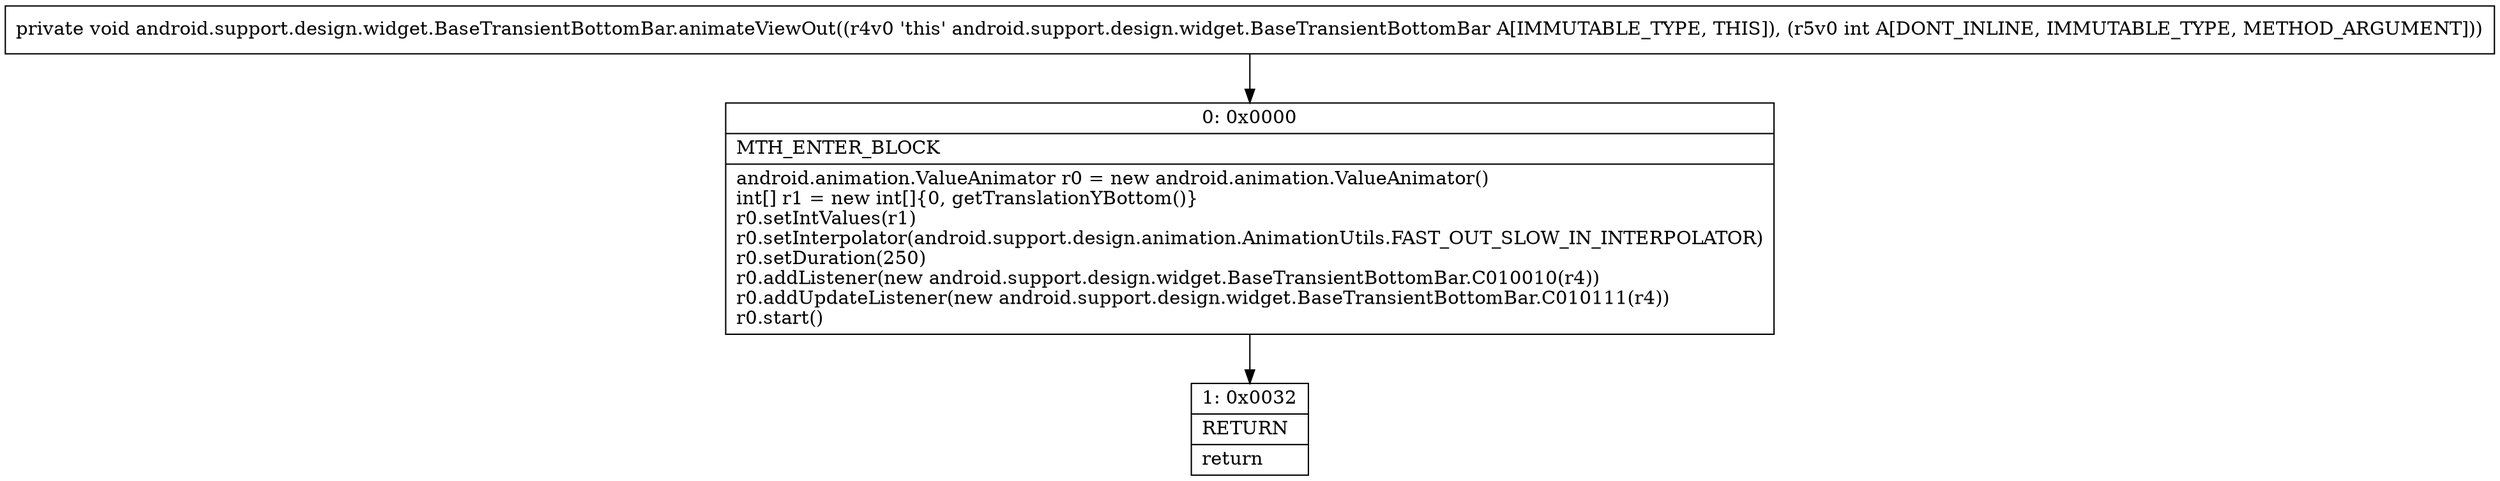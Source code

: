 digraph "CFG forandroid.support.design.widget.BaseTransientBottomBar.animateViewOut(I)V" {
Node_0 [shape=record,label="{0\:\ 0x0000|MTH_ENTER_BLOCK\l|android.animation.ValueAnimator r0 = new android.animation.ValueAnimator()\lint[] r1 = new int[]\{0, getTranslationYBottom()\}\lr0.setIntValues(r1)\lr0.setInterpolator(android.support.design.animation.AnimationUtils.FAST_OUT_SLOW_IN_INTERPOLATOR)\lr0.setDuration(250)\lr0.addListener(new android.support.design.widget.BaseTransientBottomBar.C010010(r4))\lr0.addUpdateListener(new android.support.design.widget.BaseTransientBottomBar.C010111(r4))\lr0.start()\l}"];
Node_1 [shape=record,label="{1\:\ 0x0032|RETURN\l|return\l}"];
MethodNode[shape=record,label="{private void android.support.design.widget.BaseTransientBottomBar.animateViewOut((r4v0 'this' android.support.design.widget.BaseTransientBottomBar A[IMMUTABLE_TYPE, THIS]), (r5v0 int A[DONT_INLINE, IMMUTABLE_TYPE, METHOD_ARGUMENT])) }"];
MethodNode -> Node_0;
Node_0 -> Node_1;
}

